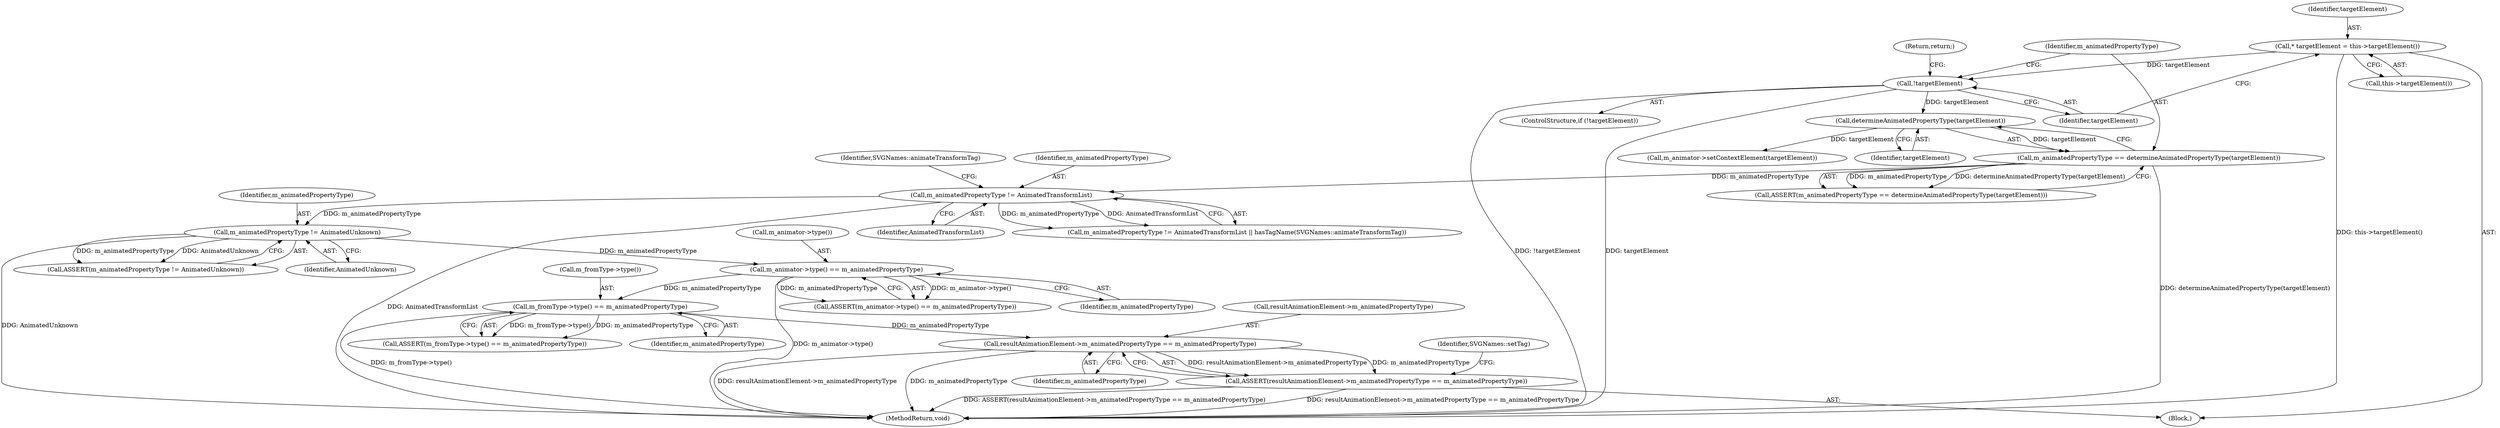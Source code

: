 digraph "0_Chrome_8876cdc1294b2a10be1724a04f864c542e2d9b6f@pointer" {
"1000163" [label="(Call,resultAnimationElement->m_animatedPropertyType == m_animatedPropertyType)"];
"1000148" [label="(Call,m_fromType->type() == m_animatedPropertyType)"];
"1000142" [label="(Call,m_animator->type() == m_animatedPropertyType)"];
"1000136" [label="(Call,m_animatedPropertyType != AnimatedUnknown)"];
"1000130" [label="(Call,m_animatedPropertyType != AnimatedTransformList)"];
"1000116" [label="(Call,m_animatedPropertyType == determineAnimatedPropertyType(targetElement))"];
"1000118" [label="(Call,determineAnimatedPropertyType(targetElement))"];
"1000112" [label="(Call,!targetElement)"];
"1000108" [label="(Call,* targetElement = this->targetElement())"];
"1000162" [label="(Call,ASSERT(resultAnimationElement->m_animatedPropertyType == m_animatedPropertyType))"];
"1000141" [label="(Call,ASSERT(m_animator->type() == m_animatedPropertyType))"];
"1000162" [label="(Call,ASSERT(resultAnimationElement->m_animatedPropertyType == m_animatedPropertyType))"];
"1000142" [label="(Call,m_animator->type() == m_animatedPropertyType)"];
"1000138" [label="(Identifier,AnimatedUnknown)"];
"1000117" [label="(Identifier,m_animatedPropertyType)"];
"1000119" [label="(Identifier,targetElement)"];
"1000110" [label="(Call,this->targetElement())"];
"1000108" [label="(Call,* targetElement = this->targetElement())"];
"1000115" [label="(Call,ASSERT(m_animatedPropertyType == determineAnimatedPropertyType(targetElement)))"];
"1000163" [label="(Call,resultAnimationElement->m_animatedPropertyType == m_animatedPropertyType)"];
"1000118" [label="(Call,determineAnimatedPropertyType(targetElement))"];
"1000186" [label="(Call,m_animator->setContextElement(targetElement))"];
"1000136" [label="(Call,m_animatedPropertyType != AnimatedUnknown)"];
"1000170" [label="(Identifier,SVGNames::setTag)"];
"1000135" [label="(Call,ASSERT(m_animatedPropertyType != AnimatedUnknown))"];
"1000129" [label="(Call,m_animatedPropertyType != AnimatedTransformList || hasTagName(SVGNames::animateTransformTag))"];
"1000150" [label="(Identifier,m_animatedPropertyType)"];
"1000113" [label="(Identifier,targetElement)"];
"1000164" [label="(Call,resultAnimationElement->m_animatedPropertyType)"];
"1000147" [label="(Call,ASSERT(m_fromType->type() == m_animatedPropertyType))"];
"1000111" [label="(ControlStructure,if (!targetElement))"];
"1000112" [label="(Call,!targetElement)"];
"1000131" [label="(Identifier,m_animatedPropertyType)"];
"1000134" [label="(Identifier,SVGNames::animateTransformTag)"];
"1000149" [label="(Call,m_fromType->type())"];
"1000104" [label="(Block,)"];
"1000207" [label="(MethodReturn,void)"];
"1000132" [label="(Identifier,AnimatedTransformList)"];
"1000116" [label="(Call,m_animatedPropertyType == determineAnimatedPropertyType(targetElement))"];
"1000167" [label="(Identifier,m_animatedPropertyType)"];
"1000137" [label="(Identifier,m_animatedPropertyType)"];
"1000148" [label="(Call,m_fromType->type() == m_animatedPropertyType)"];
"1000114" [label="(Return,return;)"];
"1000130" [label="(Call,m_animatedPropertyType != AnimatedTransformList)"];
"1000143" [label="(Call,m_animator->type())"];
"1000109" [label="(Identifier,targetElement)"];
"1000144" [label="(Identifier,m_animatedPropertyType)"];
"1000163" -> "1000162"  [label="AST: "];
"1000163" -> "1000167"  [label="CFG: "];
"1000164" -> "1000163"  [label="AST: "];
"1000167" -> "1000163"  [label="AST: "];
"1000162" -> "1000163"  [label="CFG: "];
"1000163" -> "1000207"  [label="DDG: resultAnimationElement->m_animatedPropertyType"];
"1000163" -> "1000207"  [label="DDG: m_animatedPropertyType"];
"1000163" -> "1000162"  [label="DDG: resultAnimationElement->m_animatedPropertyType"];
"1000163" -> "1000162"  [label="DDG: m_animatedPropertyType"];
"1000148" -> "1000163"  [label="DDG: m_animatedPropertyType"];
"1000148" -> "1000147"  [label="AST: "];
"1000148" -> "1000150"  [label="CFG: "];
"1000149" -> "1000148"  [label="AST: "];
"1000150" -> "1000148"  [label="AST: "];
"1000147" -> "1000148"  [label="CFG: "];
"1000148" -> "1000207"  [label="DDG: m_fromType->type()"];
"1000148" -> "1000147"  [label="DDG: m_fromType->type()"];
"1000148" -> "1000147"  [label="DDG: m_animatedPropertyType"];
"1000142" -> "1000148"  [label="DDG: m_animatedPropertyType"];
"1000142" -> "1000141"  [label="AST: "];
"1000142" -> "1000144"  [label="CFG: "];
"1000143" -> "1000142"  [label="AST: "];
"1000144" -> "1000142"  [label="AST: "];
"1000141" -> "1000142"  [label="CFG: "];
"1000142" -> "1000207"  [label="DDG: m_animator->type()"];
"1000142" -> "1000141"  [label="DDG: m_animator->type()"];
"1000142" -> "1000141"  [label="DDG: m_animatedPropertyType"];
"1000136" -> "1000142"  [label="DDG: m_animatedPropertyType"];
"1000136" -> "1000135"  [label="AST: "];
"1000136" -> "1000138"  [label="CFG: "];
"1000137" -> "1000136"  [label="AST: "];
"1000138" -> "1000136"  [label="AST: "];
"1000135" -> "1000136"  [label="CFG: "];
"1000136" -> "1000207"  [label="DDG: AnimatedUnknown"];
"1000136" -> "1000135"  [label="DDG: m_animatedPropertyType"];
"1000136" -> "1000135"  [label="DDG: AnimatedUnknown"];
"1000130" -> "1000136"  [label="DDG: m_animatedPropertyType"];
"1000130" -> "1000129"  [label="AST: "];
"1000130" -> "1000132"  [label="CFG: "];
"1000131" -> "1000130"  [label="AST: "];
"1000132" -> "1000130"  [label="AST: "];
"1000134" -> "1000130"  [label="CFG: "];
"1000129" -> "1000130"  [label="CFG: "];
"1000130" -> "1000207"  [label="DDG: AnimatedTransformList"];
"1000130" -> "1000129"  [label="DDG: m_animatedPropertyType"];
"1000130" -> "1000129"  [label="DDG: AnimatedTransformList"];
"1000116" -> "1000130"  [label="DDG: m_animatedPropertyType"];
"1000116" -> "1000115"  [label="AST: "];
"1000116" -> "1000118"  [label="CFG: "];
"1000117" -> "1000116"  [label="AST: "];
"1000118" -> "1000116"  [label="AST: "];
"1000115" -> "1000116"  [label="CFG: "];
"1000116" -> "1000207"  [label="DDG: determineAnimatedPropertyType(targetElement)"];
"1000116" -> "1000115"  [label="DDG: m_animatedPropertyType"];
"1000116" -> "1000115"  [label="DDG: determineAnimatedPropertyType(targetElement)"];
"1000118" -> "1000116"  [label="DDG: targetElement"];
"1000118" -> "1000119"  [label="CFG: "];
"1000119" -> "1000118"  [label="AST: "];
"1000112" -> "1000118"  [label="DDG: targetElement"];
"1000118" -> "1000186"  [label="DDG: targetElement"];
"1000112" -> "1000111"  [label="AST: "];
"1000112" -> "1000113"  [label="CFG: "];
"1000113" -> "1000112"  [label="AST: "];
"1000114" -> "1000112"  [label="CFG: "];
"1000117" -> "1000112"  [label="CFG: "];
"1000112" -> "1000207"  [label="DDG: !targetElement"];
"1000112" -> "1000207"  [label="DDG: targetElement"];
"1000108" -> "1000112"  [label="DDG: targetElement"];
"1000108" -> "1000104"  [label="AST: "];
"1000108" -> "1000110"  [label="CFG: "];
"1000109" -> "1000108"  [label="AST: "];
"1000110" -> "1000108"  [label="AST: "];
"1000113" -> "1000108"  [label="CFG: "];
"1000108" -> "1000207"  [label="DDG: this->targetElement()"];
"1000162" -> "1000104"  [label="AST: "];
"1000170" -> "1000162"  [label="CFG: "];
"1000162" -> "1000207"  [label="DDG: resultAnimationElement->m_animatedPropertyType == m_animatedPropertyType"];
"1000162" -> "1000207"  [label="DDG: ASSERT(resultAnimationElement->m_animatedPropertyType == m_animatedPropertyType)"];
}
